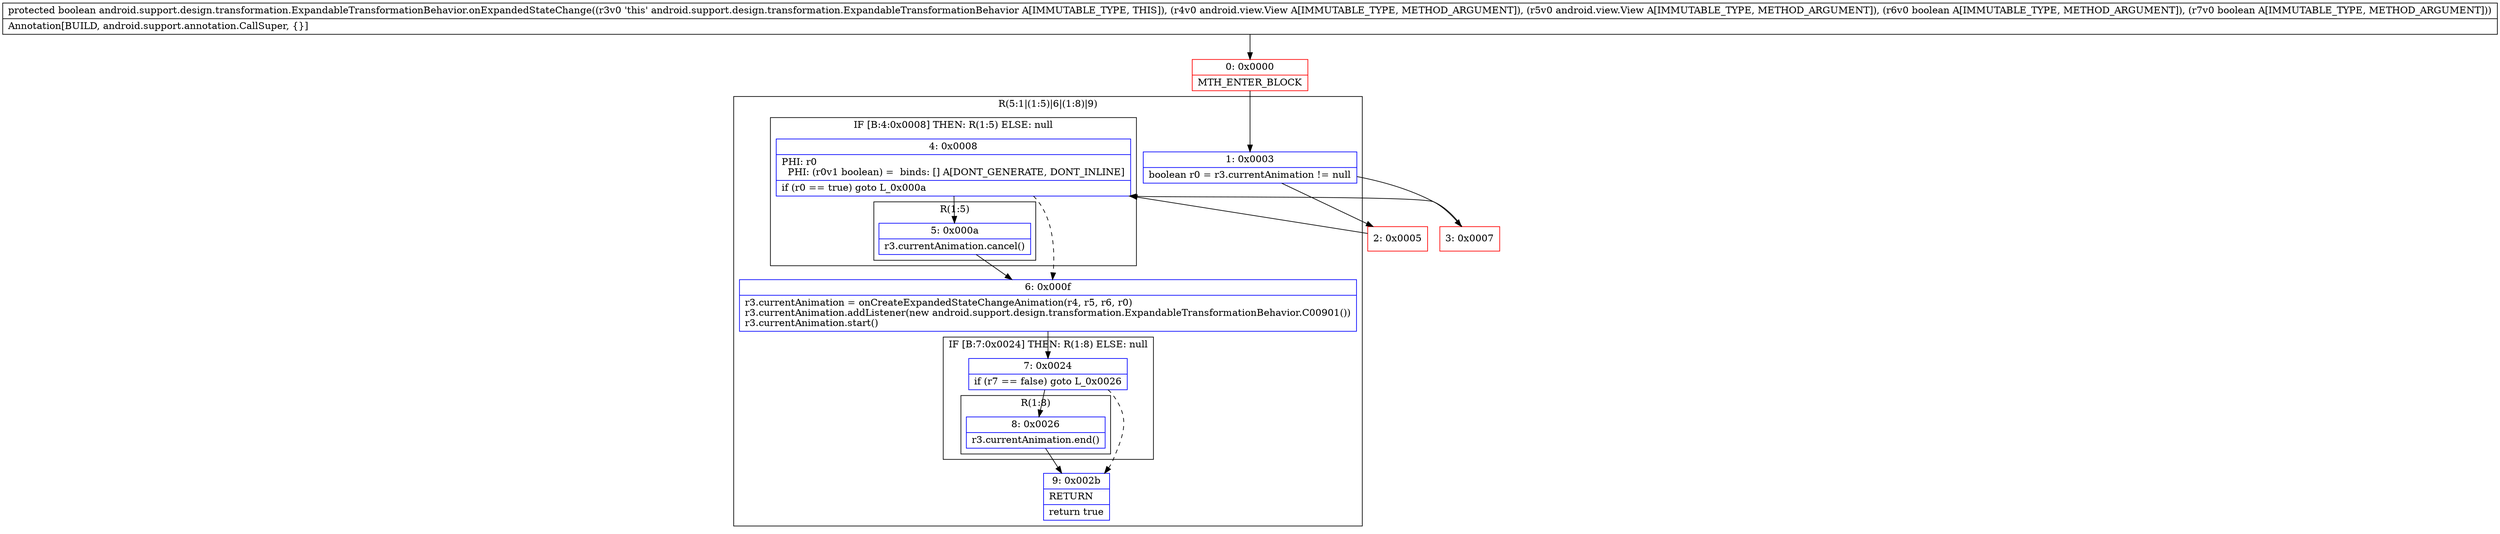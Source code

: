 digraph "CFG forandroid.support.design.transformation.ExpandableTransformationBehavior.onExpandedStateChange(Landroid\/view\/View;Landroid\/view\/View;ZZ)Z" {
subgraph cluster_Region_213932657 {
label = "R(5:1|(1:5)|6|(1:8)|9)";
node [shape=record,color=blue];
Node_1 [shape=record,label="{1\:\ 0x0003|boolean r0 = r3.currentAnimation != null\l}"];
subgraph cluster_IfRegion_328174082 {
label = "IF [B:4:0x0008] THEN: R(1:5) ELSE: null";
node [shape=record,color=blue];
Node_4 [shape=record,label="{4\:\ 0x0008|PHI: r0 \l  PHI: (r0v1 boolean) =  binds: [] A[DONT_GENERATE, DONT_INLINE]\l|if (r0 == true) goto L_0x000a\l}"];
subgraph cluster_Region_1047468139 {
label = "R(1:5)";
node [shape=record,color=blue];
Node_5 [shape=record,label="{5\:\ 0x000a|r3.currentAnimation.cancel()\l}"];
}
}
Node_6 [shape=record,label="{6\:\ 0x000f|r3.currentAnimation = onCreateExpandedStateChangeAnimation(r4, r5, r6, r0)\lr3.currentAnimation.addListener(new android.support.design.transformation.ExpandableTransformationBehavior.C00901())\lr3.currentAnimation.start()\l}"];
subgraph cluster_IfRegion_1182139035 {
label = "IF [B:7:0x0024] THEN: R(1:8) ELSE: null";
node [shape=record,color=blue];
Node_7 [shape=record,label="{7\:\ 0x0024|if (r7 == false) goto L_0x0026\l}"];
subgraph cluster_Region_1406763461 {
label = "R(1:8)";
node [shape=record,color=blue];
Node_8 [shape=record,label="{8\:\ 0x0026|r3.currentAnimation.end()\l}"];
}
}
Node_9 [shape=record,label="{9\:\ 0x002b|RETURN\l|return true\l}"];
}
Node_0 [shape=record,color=red,label="{0\:\ 0x0000|MTH_ENTER_BLOCK\l}"];
Node_2 [shape=record,color=red,label="{2\:\ 0x0005}"];
Node_3 [shape=record,color=red,label="{3\:\ 0x0007}"];
MethodNode[shape=record,label="{protected boolean android.support.design.transformation.ExpandableTransformationBehavior.onExpandedStateChange((r3v0 'this' android.support.design.transformation.ExpandableTransformationBehavior A[IMMUTABLE_TYPE, THIS]), (r4v0 android.view.View A[IMMUTABLE_TYPE, METHOD_ARGUMENT]), (r5v0 android.view.View A[IMMUTABLE_TYPE, METHOD_ARGUMENT]), (r6v0 boolean A[IMMUTABLE_TYPE, METHOD_ARGUMENT]), (r7v0 boolean A[IMMUTABLE_TYPE, METHOD_ARGUMENT]))  | Annotation[BUILD, android.support.annotation.CallSuper, \{\}]\l}"];
MethodNode -> Node_0;
Node_1 -> Node_2;
Node_1 -> Node_3;
Node_4 -> Node_5;
Node_4 -> Node_6[style=dashed];
Node_5 -> Node_6;
Node_6 -> Node_7;
Node_7 -> Node_8;
Node_7 -> Node_9[style=dashed];
Node_8 -> Node_9;
Node_0 -> Node_1;
Node_2 -> Node_4;
Node_3 -> Node_4;
}

